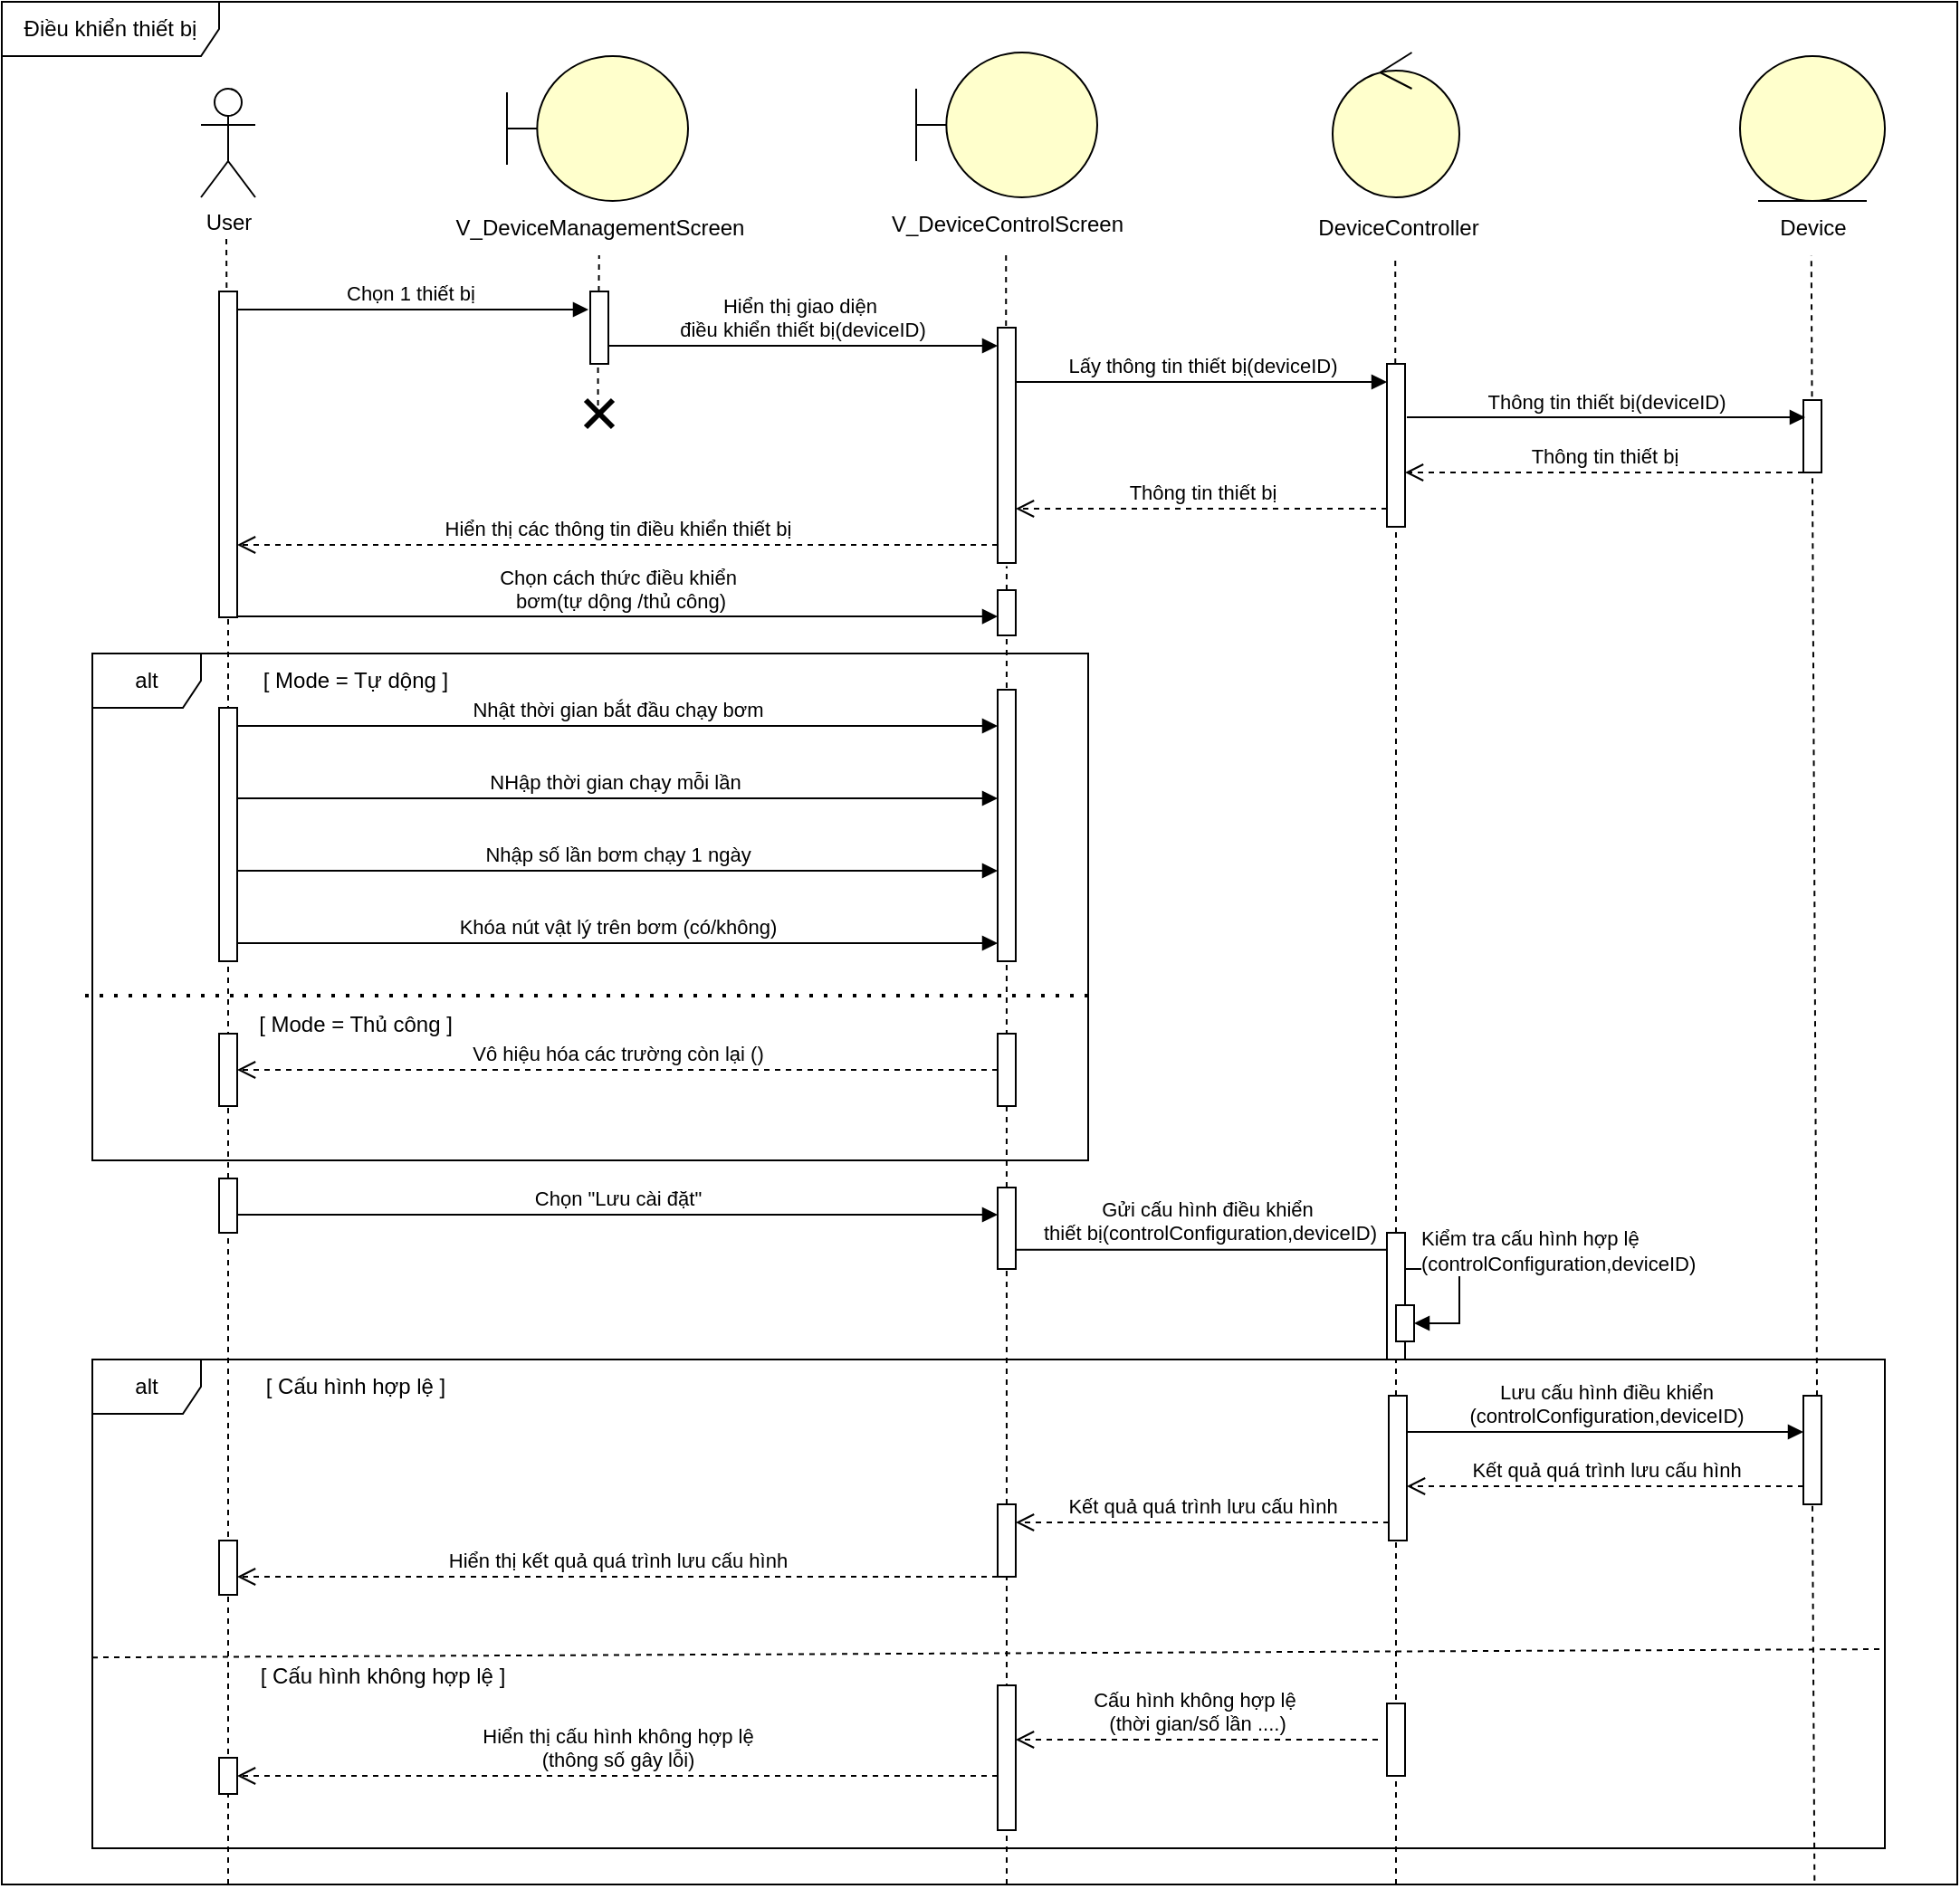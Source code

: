 <mxfile version="27.1.4">
  <diagram name="Trang-1" id="0ey7cY34Twr65fHKZ3Bg">
    <mxGraphModel dx="1144" dy="1249" grid="1" gridSize="10" guides="1" tooltips="1" connect="1" arrows="1" fold="1" page="1" pageScale="1" pageWidth="827" pageHeight="1169" math="0" shadow="0">
      <root>
        <mxCell id="0" />
        <mxCell id="1" parent="0" />
        <object label="User" id="e80AjEiWhiRpZC9epLlp-1">
          <mxCell style="shape=umlActor;verticalLabelPosition=bottom;verticalAlign=top;html=1;outlineConnect=0;" parent="1" vertex="1">
            <mxGeometry x="870" y="338" width="30" height="60" as="geometry" />
          </mxCell>
        </object>
        <mxCell id="e80AjEiWhiRpZC9epLlp-2" value="" style="endArrow=none;dashed=1;html=1;rounded=0;" parent="1" edge="1">
          <mxGeometry width="50" height="50" relative="1" as="geometry">
            <mxPoint x="884.38" y="490.0" as="sourcePoint" />
            <mxPoint x="884" y="420" as="targetPoint" />
          </mxGeometry>
        </mxCell>
        <mxCell id="e80AjEiWhiRpZC9epLlp-3" value="" style="shape=umlBoundary;whiteSpace=wrap;html=1;fillColor=light-dark(#FFFFCC,#FFFFCC);" parent="1" vertex="1">
          <mxGeometry x="1039" y="320" width="100" height="80" as="geometry" />
        </mxCell>
        <mxCell id="e80AjEiWhiRpZC9epLlp-4" value="" style="endArrow=none;dashed=1;html=1;rounded=0;" parent="1" source="e80AjEiWhiRpZC9epLlp-70" edge="1">
          <mxGeometry width="50" height="50" relative="1" as="geometry">
            <mxPoint x="1041" y="760" as="sourcePoint" />
            <mxPoint x="1087" y="430" as="targetPoint" />
          </mxGeometry>
        </mxCell>
        <mxCell id="e80AjEiWhiRpZC9epLlp-5" value="" style="ellipse;shape=umlControl;whiteSpace=wrap;html=1;fillColor=light-dark(#FFFFCC,#FFFFCC);strokeColor=default;" parent="1" vertex="1">
          <mxGeometry x="1495" y="318" width="70" height="80" as="geometry" />
        </mxCell>
        <mxCell id="e80AjEiWhiRpZC9epLlp-6" value="" style="endArrow=none;dashed=1;html=1;rounded=0;entryX=0.497;entryY=1.013;entryDx=0;entryDy=0;entryPerimeter=0;" parent="1" edge="1">
          <mxGeometry width="50" height="50" relative="1" as="geometry">
            <mxPoint x="1314.62" y="498.96" as="sourcePoint" />
            <mxPoint x="1314.62" y="430.0" as="targetPoint" />
          </mxGeometry>
        </mxCell>
        <mxCell id="e80AjEiWhiRpZC9epLlp-7" value="" style="ellipse;shape=umlEntity;whiteSpace=wrap;html=1;fillColor=light-dark(#FFFFCC,#FFFFCC);fontColor=#000000;strokeColor=default;gradientColor=none;" parent="1" vertex="1">
          <mxGeometry x="1720" y="320" width="80" height="80" as="geometry" />
        </mxCell>
        <mxCell id="e80AjEiWhiRpZC9epLlp-9" value="" style="endArrow=none;dashed=1;html=1;rounded=0;entryX=0.5;entryY=1;entryDx=0;entryDy=0;" parent="1" edge="1">
          <mxGeometry width="50" height="50" relative="1" as="geometry">
            <mxPoint x="1529.62" y="520" as="sourcePoint" />
            <mxPoint x="1529.62" y="430" as="targetPoint" />
          </mxGeometry>
        </mxCell>
        <mxCell id="e80AjEiWhiRpZC9epLlp-11" value="" style="endArrow=none;dashed=1;html=1;rounded=0;entryX=0.5;entryY=0.5;entryDx=0;entryDy=0;entryPerimeter=0;" parent="1" target="e80AjEiWhiRpZC9epLlp-12" edge="1">
          <mxGeometry width="50" height="50" relative="1" as="geometry">
            <mxPoint x="885" y="1330" as="sourcePoint" />
            <mxPoint x="885" y="370" as="targetPoint" />
          </mxGeometry>
        </mxCell>
        <mxCell id="e80AjEiWhiRpZC9epLlp-12" value="" style="html=1;points=[[0,0,0,0,5],[0,1,0,0,-5],[1,0,0,0,5],[1,1,0,0,-5]];perimeter=orthogonalPerimeter;outlineConnect=0;targetShapes=umlLifeline;portConstraint=eastwest;newEdgeStyle={&quot;curved&quot;:0,&quot;rounded&quot;:0};" parent="1" vertex="1">
          <mxGeometry x="880" y="450" width="10" height="180" as="geometry" />
        </mxCell>
        <mxCell id="e80AjEiWhiRpZC9epLlp-15" value="Chọn 1 thiết bị&amp;nbsp;" style="html=1;verticalAlign=bottom;endArrow=block;curved=0;rounded=0;" parent="1" edge="1">
          <mxGeometry width="80" relative="1" as="geometry">
            <mxPoint x="890" y="460" as="sourcePoint" />
            <mxPoint x="1084.0" y="460" as="targetPoint" />
          </mxGeometry>
        </mxCell>
        <mxCell id="e80AjEiWhiRpZC9epLlp-16" value="" style="endArrow=none;dashed=1;html=1;rounded=0;entryX=0.497;entryY=1.013;entryDx=0;entryDy=0;entryPerimeter=0;" parent="1" source="e80AjEiWhiRpZC9epLlp-44" target="e80AjEiWhiRpZC9epLlp-17" edge="1">
          <mxGeometry width="50" height="50" relative="1" as="geometry">
            <mxPoint x="1315" y="1120" as="sourcePoint" />
            <mxPoint x="1315" y="401" as="targetPoint" />
          </mxGeometry>
        </mxCell>
        <mxCell id="e80AjEiWhiRpZC9epLlp-17" value="" style="html=1;points=[[0,0,0,0,5],[0,1,0,0,-5],[1,0,0,0,5],[1,1,0,0,-5]];perimeter=orthogonalPerimeter;outlineConnect=0;targetShapes=umlLifeline;portConstraint=eastwest;newEdgeStyle={&quot;curved&quot;:0,&quot;rounded&quot;:0};" parent="1" vertex="1">
          <mxGeometry x="1310" y="470" width="10" height="130" as="geometry" />
        </mxCell>
        <mxCell id="e80AjEiWhiRpZC9epLlp-18" value="Hiển thị giao diện&amp;nbsp;&lt;div&gt;điều khiển thiết bị(deviceID)&lt;/div&gt;" style="html=1;verticalAlign=bottom;endArrow=block;curved=0;rounded=0;" parent="1" target="e80AjEiWhiRpZC9epLlp-17" edge="1">
          <mxGeometry width="80" relative="1" as="geometry">
            <mxPoint x="1094" y="480" as="sourcePoint" />
            <mxPoint x="1174" y="480" as="targetPoint" />
          </mxGeometry>
        </mxCell>
        <mxCell id="e80AjEiWhiRpZC9epLlp-19" value="" style="endArrow=none;dashed=1;html=1;rounded=0;entryX=0.5;entryY=1;entryDx=0;entryDy=0;" parent="1" source="e80AjEiWhiRpZC9epLlp-47" target="e80AjEiWhiRpZC9epLlp-20" edge="1">
          <mxGeometry width="50" height="50" relative="1" as="geometry">
            <mxPoint x="1530" y="1130" as="sourcePoint" />
            <mxPoint x="1530" y="400" as="targetPoint" />
          </mxGeometry>
        </mxCell>
        <mxCell id="e80AjEiWhiRpZC9epLlp-20" value="" style="html=1;points=[[0,0,0,0,5],[0,1,0,0,-5],[1,0,0,0,5],[1,1,0,0,-5]];perimeter=orthogonalPerimeter;outlineConnect=0;targetShapes=umlLifeline;portConstraint=eastwest;newEdgeStyle={&quot;curved&quot;:0,&quot;rounded&quot;:0};" parent="1" vertex="1">
          <mxGeometry x="1525" y="490" width="10" height="90" as="geometry" />
        </mxCell>
        <mxCell id="e80AjEiWhiRpZC9epLlp-21" value="Lấy thông tin thiết bị(deviceID)" style="html=1;verticalAlign=bottom;endArrow=block;curved=0;rounded=0;" parent="1" target="e80AjEiWhiRpZC9epLlp-20" edge="1">
          <mxGeometry width="80" relative="1" as="geometry">
            <mxPoint x="1320" y="500" as="sourcePoint" />
            <mxPoint x="1400" y="500" as="targetPoint" />
          </mxGeometry>
        </mxCell>
        <mxCell id="e80AjEiWhiRpZC9epLlp-26" value="Thông tin thiết bị" style="html=1;verticalAlign=bottom;endArrow=open;dashed=1;endSize=8;curved=0;rounded=0;" parent="1" target="e80AjEiWhiRpZC9epLlp-20" edge="1">
          <mxGeometry relative="1" as="geometry">
            <mxPoint x="1755" y="550" as="sourcePoint" />
            <mxPoint x="1550" y="550" as="targetPoint" />
          </mxGeometry>
        </mxCell>
        <mxCell id="e80AjEiWhiRpZC9epLlp-27" value="Hiển thị các thông tin điều khiển thiết bị" style="html=1;verticalAlign=bottom;endArrow=open;dashed=1;endSize=8;curved=0;rounded=0;" parent="1" target="e80AjEiWhiRpZC9epLlp-12" edge="1">
          <mxGeometry relative="1" as="geometry">
            <mxPoint x="1310" y="590" as="sourcePoint" />
            <mxPoint x="1230" y="590" as="targetPoint" />
          </mxGeometry>
        </mxCell>
        <mxCell id="e80AjEiWhiRpZC9epLlp-28" value="Chọn cách thức điều khiển&lt;div&gt;&amp;nbsp;bơm(tự dộng /thủ công)&lt;/div&gt;" style="html=1;verticalAlign=bottom;endArrow=block;curved=0;rounded=0;" parent="1" edge="1" target="qWOXVFC8LpGLTpFw1qb5-8">
          <mxGeometry width="80" relative="1" as="geometry">
            <mxPoint x="890" y="629.52" as="sourcePoint" />
            <mxPoint x="1084" y="629.52" as="targetPoint" />
          </mxGeometry>
        </mxCell>
        <mxCell id="e80AjEiWhiRpZC9epLlp-32" value="alt" style="shape=umlFrame;whiteSpace=wrap;html=1;pointerEvents=0;" parent="1" vertex="1">
          <mxGeometry x="810" y="650" width="550" height="280" as="geometry" />
        </mxCell>
        <mxCell id="e80AjEiWhiRpZC9epLlp-33" value="[ Mode = Tự dộng ]" style="text;html=1;align=center;verticalAlign=middle;resizable=0;points=[];autosize=1;strokeColor=none;fillColor=none;" parent="1" vertex="1">
          <mxGeometry x="890" y="650" width="130" height="30" as="geometry" />
        </mxCell>
        <mxCell id="e80AjEiWhiRpZC9epLlp-34" value="Nhật thời gian bắt đầu chạy bơm" style="html=1;verticalAlign=bottom;endArrow=block;curved=0;rounded=0;" parent="1" target="qWOXVFC8LpGLTpFw1qb5-9" edge="1">
          <mxGeometry width="80" relative="1" as="geometry">
            <mxPoint x="890" y="690" as="sourcePoint" />
            <mxPoint x="1040" y="690" as="targetPoint" />
          </mxGeometry>
        </mxCell>
        <mxCell id="e80AjEiWhiRpZC9epLlp-35" value="NHập thời gian chạy mỗi lần&amp;nbsp;" style="html=1;verticalAlign=bottom;endArrow=block;curved=0;rounded=0;" parent="1" target="qWOXVFC8LpGLTpFw1qb5-9" edge="1">
          <mxGeometry width="80" relative="1" as="geometry">
            <mxPoint x="890" y="730" as="sourcePoint" />
            <mxPoint x="970" y="730" as="targetPoint" />
          </mxGeometry>
        </mxCell>
        <mxCell id="e80AjEiWhiRpZC9epLlp-36" value="Nhập số lần bơm chạy 1 ngày" style="html=1;verticalAlign=bottom;endArrow=block;curved=0;rounded=0;" parent="1" target="qWOXVFC8LpGLTpFw1qb5-9" edge="1">
          <mxGeometry width="80" relative="1" as="geometry">
            <mxPoint x="890" y="770" as="sourcePoint" />
            <mxPoint x="930" y="770" as="targetPoint" />
          </mxGeometry>
        </mxCell>
        <mxCell id="e80AjEiWhiRpZC9epLlp-37" value="Khóa nút vật lý trên bơm (có/không)" style="html=1;verticalAlign=bottom;endArrow=block;curved=0;rounded=0;" parent="1" target="qWOXVFC8LpGLTpFw1qb5-9" edge="1">
          <mxGeometry width="80" relative="1" as="geometry">
            <mxPoint x="890" y="810" as="sourcePoint" />
            <mxPoint x="970" y="810" as="targetPoint" />
          </mxGeometry>
        </mxCell>
        <mxCell id="e80AjEiWhiRpZC9epLlp-38" value="" style="endArrow=none;dashed=1;html=1;dashPattern=1 3;strokeWidth=2;rounded=0;" parent="1" edge="1">
          <mxGeometry width="50" height="50" relative="1" as="geometry">
            <mxPoint x="806" y="839" as="sourcePoint" />
            <mxPoint x="1361" y="839" as="targetPoint" />
          </mxGeometry>
        </mxCell>
        <mxCell id="e80AjEiWhiRpZC9epLlp-39" value="[ Mode = Thủ công ]" style="text;html=1;align=center;verticalAlign=middle;resizable=0;points=[];autosize=1;strokeColor=none;fillColor=none;" parent="1" vertex="1">
          <mxGeometry x="890" y="840" width="130" height="30" as="geometry" />
        </mxCell>
        <mxCell id="e80AjEiWhiRpZC9epLlp-40" value="Vô hiệu hóa các trường còn lại ()" style="html=1;verticalAlign=bottom;endArrow=open;dashed=1;endSize=8;curved=0;rounded=0;" parent="1" edge="1" target="qWOXVFC8LpGLTpFw1qb5-15">
          <mxGeometry relative="1" as="geometry">
            <mxPoint x="1310" y="880" as="sourcePoint" />
            <mxPoint x="1120" y="880.0" as="targetPoint" />
          </mxGeometry>
        </mxCell>
        <mxCell id="e80AjEiWhiRpZC9epLlp-41" value="Chọn &quot;Lưu cài đặt&quot;" style="html=1;verticalAlign=bottom;endArrow=block;curved=0;rounded=0;" parent="1" edge="1">
          <mxGeometry width="80" relative="1" as="geometry">
            <mxPoint x="888.5" y="960" as="sourcePoint" />
            <mxPoint x="1310" y="960.0" as="targetPoint" />
          </mxGeometry>
        </mxCell>
        <mxCell id="e80AjEiWhiRpZC9epLlp-42" value="Gửi cấu hình điều khiển&amp;nbsp;&lt;div&gt;thiết bị(controlConfiguration,deviceID)&lt;/div&gt;" style="html=1;verticalAlign=bottom;endArrow=block;curved=0;rounded=0;" parent="1" edge="1">
          <mxGeometry width="80" relative="1" as="geometry">
            <mxPoint x="1319" y="979.33" as="sourcePoint" />
            <mxPoint x="1535" y="979.33" as="targetPoint" />
          </mxGeometry>
        </mxCell>
        <mxCell id="e80AjEiWhiRpZC9epLlp-43" value="" style="endArrow=none;dashed=1;html=1;rounded=0;entryX=0.497;entryY=1.013;entryDx=0;entryDy=0;entryPerimeter=0;" parent="1" target="e80AjEiWhiRpZC9epLlp-44" edge="1">
          <mxGeometry width="50" height="50" relative="1" as="geometry">
            <mxPoint x="1315" y="1330" as="sourcePoint" />
            <mxPoint x="1315" y="612" as="targetPoint" />
          </mxGeometry>
        </mxCell>
        <mxCell id="e80AjEiWhiRpZC9epLlp-44" value="" style="html=1;points=[[0,0,0,0,5],[0,1,0,0,-5],[1,0,0,0,5],[1,1,0,0,-5]];perimeter=orthogonalPerimeter;outlineConnect=0;targetShapes=umlLifeline;portConstraint=eastwest;newEdgeStyle={&quot;curved&quot;:0,&quot;rounded&quot;:0};" parent="1" vertex="1">
          <mxGeometry x="1310" y="945" width="10" height="45" as="geometry" />
        </mxCell>
        <mxCell id="e80AjEiWhiRpZC9epLlp-46" value="" style="endArrow=none;dashed=1;html=1;rounded=0;entryX=0.5;entryY=1;entryDx=0;entryDy=0;" parent="1" target="e80AjEiWhiRpZC9epLlp-47" edge="1">
          <mxGeometry width="50" height="50" relative="1" as="geometry">
            <mxPoint x="1530" y="1330" as="sourcePoint" />
            <mxPoint x="1530" y="590" as="targetPoint" />
          </mxGeometry>
        </mxCell>
        <mxCell id="e80AjEiWhiRpZC9epLlp-47" value="" style="html=1;points=[[0,0,0,0,5],[0,1,0,0,-5],[1,0,0,0,5],[1,1,0,0,-5]];perimeter=orthogonalPerimeter;outlineConnect=0;targetShapes=umlLifeline;portConstraint=eastwest;newEdgeStyle={&quot;curved&quot;:0,&quot;rounded&quot;:0};" parent="1" vertex="1">
          <mxGeometry x="1525" y="970" width="10" height="70" as="geometry" />
        </mxCell>
        <mxCell id="e80AjEiWhiRpZC9epLlp-48" value="alt" style="shape=umlFrame;whiteSpace=wrap;html=1;pointerEvents=0;" parent="1" vertex="1">
          <mxGeometry x="810" y="1040" width="990" height="270" as="geometry" />
        </mxCell>
        <mxCell id="e80AjEiWhiRpZC9epLlp-54" value="Lưu cấu hình điều khiển&lt;div&gt;(controlConfiguration,deviceID)&lt;/div&gt;" style="html=1;verticalAlign=bottom;endArrow=block;curved=0;rounded=0;" parent="1" target="qWOXVFC8LpGLTpFw1qb5-22" edge="1">
          <mxGeometry width="80" relative="1" as="geometry">
            <mxPoint x="1536" y="1080" as="sourcePoint" />
            <mxPoint x="1736" y="1080" as="targetPoint" />
          </mxGeometry>
        </mxCell>
        <mxCell id="e80AjEiWhiRpZC9epLlp-61" value="" style="endArrow=none;dashed=1;html=1;rounded=0;exitX=0.001;exitY=0.663;exitDx=0;exitDy=0;exitPerimeter=0;entryX=1;entryY=0.646;entryDx=0;entryDy=0;entryPerimeter=0;" parent="1" edge="1">
          <mxGeometry width="50" height="50" relative="1" as="geometry">
            <mxPoint x="810" y="1204.59" as="sourcePoint" />
            <mxPoint x="1799.01" y="1200" as="targetPoint" />
          </mxGeometry>
        </mxCell>
        <mxCell id="e80AjEiWhiRpZC9epLlp-68" value="Device" style="text;html=1;align=center;verticalAlign=middle;resizable=0;points=[];autosize=1;strokeColor=none;fillColor=none;" parent="1" vertex="1">
          <mxGeometry x="1730" y="400" width="60" height="30" as="geometry" />
        </mxCell>
        <mxCell id="e80AjEiWhiRpZC9epLlp-69" value="" style="endArrow=none;dashed=1;html=1;rounded=0;exitX=0.452;exitY=0.6;exitDx=0;exitDy=0;exitPerimeter=0;" parent="1" source="qWOXVFC8LpGLTpFw1qb5-11" target="e80AjEiWhiRpZC9epLlp-70" edge="1">
          <mxGeometry width="50" height="50" relative="1" as="geometry">
            <mxPoint x="1089.949" y="450" as="sourcePoint" />
            <mxPoint x="1087" y="430" as="targetPoint" />
          </mxGeometry>
        </mxCell>
        <mxCell id="e80AjEiWhiRpZC9epLlp-70" value="V_DeviceManagementScreen" style="text;html=1;align=center;verticalAlign=middle;resizable=0;points=[];autosize=1;strokeColor=none;fillColor=none;" parent="1" vertex="1">
          <mxGeometry x="1000" y="400" width="180" height="30" as="geometry" />
        </mxCell>
        <mxCell id="e80AjEiWhiRpZC9epLlp-71" value="DeviceController" style="text;html=1;align=center;verticalAlign=middle;resizable=0;points=[];autosize=1;strokeColor=none;fillColor=none;" parent="1" vertex="1">
          <mxGeometry x="1476" y="400" width="110" height="30" as="geometry" />
        </mxCell>
        <mxCell id="e80AjEiWhiRpZC9epLlp-74" value="Điều khiển thiết bị" style="shape=umlFrame;whiteSpace=wrap;html=1;pointerEvents=0;width=120;height=30;" parent="1" vertex="1">
          <mxGeometry x="760" y="290" width="1080" height="1040" as="geometry" />
        </mxCell>
        <mxCell id="qWOXVFC8LpGLTpFw1qb5-2" value="" style="shape=umlBoundary;whiteSpace=wrap;html=1;fillColor=light-dark(#FFFFCC,#FFFFCC);" vertex="1" parent="1">
          <mxGeometry x="1265" y="318" width="100" height="80" as="geometry" />
        </mxCell>
        <mxCell id="qWOXVFC8LpGLTpFw1qb5-3" value="V_DeviceControlScreen" style="text;html=1;align=center;verticalAlign=middle;resizable=0;points=[];autosize=1;strokeColor=none;fillColor=none;" vertex="1" parent="1">
          <mxGeometry x="1240" y="398" width="150" height="30" as="geometry" />
        </mxCell>
        <mxCell id="qWOXVFC8LpGLTpFw1qb5-4" value="" style="endArrow=none;dashed=1;html=1;rounded=0;entryX=0.5;entryY=1;entryDx=0;entryDy=0;exitX=0.782;exitY=1.001;exitDx=0;exitDy=0;exitPerimeter=0;" edge="1" parent="1" source="qWOXVFC8LpGLTpFw1qb5-22">
          <mxGeometry width="50" height="50" relative="1" as="geometry">
            <mxPoint x="1759.38" y="520" as="sourcePoint" />
            <mxPoint x="1759.38" y="430" as="targetPoint" />
          </mxGeometry>
        </mxCell>
        <mxCell id="qWOXVFC8LpGLTpFw1qb5-5" value="" style="html=1;points=[[0,0,0,0,5],[0,1,0,0,-5],[1,0,0,0,5],[1,1,0,0,-5]];perimeter=orthogonalPerimeter;outlineConnect=0;targetShapes=umlLifeline;portConstraint=eastwest;newEdgeStyle={&quot;curved&quot;:0,&quot;rounded&quot;:0};" vertex="1" parent="1">
          <mxGeometry x="1755" y="510" width="10" height="40" as="geometry" />
        </mxCell>
        <mxCell id="qWOXVFC8LpGLTpFw1qb5-6" value="Thông tin thiết bị(deviceID)" style="html=1;verticalAlign=bottom;endArrow=block;curved=0;rounded=0;" edge="1" parent="1">
          <mxGeometry width="80" relative="1" as="geometry">
            <mxPoint x="1536" y="519.5" as="sourcePoint" />
            <mxPoint x="1756" y="519.5" as="targetPoint" />
            <mxPoint as="offset" />
          </mxGeometry>
        </mxCell>
        <mxCell id="qWOXVFC8LpGLTpFw1qb5-7" value="Thông tin thiết bị" style="html=1;verticalAlign=bottom;endArrow=open;dashed=1;endSize=8;curved=0;rounded=0;" edge="1" parent="1" target="e80AjEiWhiRpZC9epLlp-17">
          <mxGeometry relative="1" as="geometry">
            <mxPoint x="1525" y="570" as="sourcePoint" />
            <mxPoint x="1445" y="570" as="targetPoint" />
          </mxGeometry>
        </mxCell>
        <mxCell id="qWOXVFC8LpGLTpFw1qb5-8" value="" style="html=1;points=[[0,0,0,0,5],[0,1,0,0,-5],[1,0,0,0,5],[1,1,0,0,-5]];perimeter=orthogonalPerimeter;outlineConnect=0;targetShapes=umlLifeline;portConstraint=eastwest;newEdgeStyle={&quot;curved&quot;:0,&quot;rounded&quot;:0};" vertex="1" parent="1">
          <mxGeometry x="1310" y="615" width="10" height="25" as="geometry" />
        </mxCell>
        <mxCell id="qWOXVFC8LpGLTpFw1qb5-9" value="" style="html=1;points=[[0,0,0,0,5],[0,1,0,0,-5],[1,0,0,0,5],[1,1,0,0,-5]];perimeter=orthogonalPerimeter;outlineConnect=0;targetShapes=umlLifeline;portConstraint=eastwest;newEdgeStyle={&quot;curved&quot;:0,&quot;rounded&quot;:0};" vertex="1" parent="1">
          <mxGeometry x="1310" y="670" width="10" height="150" as="geometry" />
        </mxCell>
        <mxCell id="qWOXVFC8LpGLTpFw1qb5-10" value="" style="shape=umlDestroy;whiteSpace=wrap;html=1;strokeWidth=3;targetShapes=umlLifeline;" vertex="1" parent="1">
          <mxGeometry x="1082.5" y="510" width="15" height="15" as="geometry" />
        </mxCell>
        <mxCell id="qWOXVFC8LpGLTpFw1qb5-12" value="" style="endArrow=none;dashed=1;html=1;rounded=0;exitX=0.452;exitY=0.6;exitDx=0;exitDy=0;exitPerimeter=0;" edge="1" parent="1" source="qWOXVFC8LpGLTpFw1qb5-10" target="qWOXVFC8LpGLTpFw1qb5-11">
          <mxGeometry width="50" height="50" relative="1" as="geometry">
            <mxPoint x="1089" y="519" as="sourcePoint" />
            <mxPoint x="1090" y="430" as="targetPoint" />
          </mxGeometry>
        </mxCell>
        <mxCell id="qWOXVFC8LpGLTpFw1qb5-11" value="" style="html=1;points=[[0,0,0,0,5],[0,1,0,0,-5],[1,0,0,0,5],[1,1,0,0,-5]];perimeter=orthogonalPerimeter;outlineConnect=0;targetShapes=umlLifeline;portConstraint=eastwest;newEdgeStyle={&quot;curved&quot;:0,&quot;rounded&quot;:0};" vertex="1" parent="1">
          <mxGeometry x="1085" y="450" width="10" height="40" as="geometry" />
        </mxCell>
        <mxCell id="qWOXVFC8LpGLTpFw1qb5-13" value="" style="html=1;points=[[0,0,0,0,5],[0,1,0,0,-5],[1,0,0,0,5],[1,1,0,0,-5]];perimeter=orthogonalPerimeter;outlineConnect=0;targetShapes=umlLifeline;portConstraint=eastwest;newEdgeStyle={&quot;curved&quot;:0,&quot;rounded&quot;:0};" vertex="1" parent="1">
          <mxGeometry x="880" y="680" width="10" height="140" as="geometry" />
        </mxCell>
        <mxCell id="qWOXVFC8LpGLTpFw1qb5-14" value="" style="html=1;points=[[0,0,0,0,5],[0,1,0,0,-5],[1,0,0,0,5],[1,1,0,0,-5]];perimeter=orthogonalPerimeter;outlineConnect=0;targetShapes=umlLifeline;portConstraint=eastwest;newEdgeStyle={&quot;curved&quot;:0,&quot;rounded&quot;:0};" vertex="1" parent="1">
          <mxGeometry x="1310" y="860" width="10" height="40" as="geometry" />
        </mxCell>
        <mxCell id="qWOXVFC8LpGLTpFw1qb5-15" value="" style="html=1;points=[[0,0,0,0,5],[0,1,0,0,-5],[1,0,0,0,5],[1,1,0,0,-5]];perimeter=orthogonalPerimeter;outlineConnect=0;targetShapes=umlLifeline;portConstraint=eastwest;newEdgeStyle={&quot;curved&quot;:0,&quot;rounded&quot;:0};" vertex="1" parent="1">
          <mxGeometry x="880" y="860" width="10" height="40" as="geometry" />
        </mxCell>
        <mxCell id="qWOXVFC8LpGLTpFw1qb5-16" value="" style="html=1;points=[[0,0,0,0,5],[0,1,0,0,-5],[1,0,0,0,5],[1,1,0,0,-5]];perimeter=orthogonalPerimeter;outlineConnect=0;targetShapes=umlLifeline;portConstraint=eastwest;newEdgeStyle={&quot;curved&quot;:0,&quot;rounded&quot;:0};" vertex="1" parent="1">
          <mxGeometry x="880" y="940" width="10" height="30" as="geometry" />
        </mxCell>
        <mxCell id="qWOXVFC8LpGLTpFw1qb5-17" value="" style="html=1;points=[[0,0,0,0,5],[0,1,0,0,-5],[1,0,0,0,5],[1,1,0,0,-5]];perimeter=orthogonalPerimeter;outlineConnect=0;targetShapes=umlLifeline;portConstraint=eastwest;newEdgeStyle={&quot;curved&quot;:0,&quot;rounded&quot;:0};" vertex="1" parent="1">
          <mxGeometry x="1530" y="1010" width="10" height="20" as="geometry" />
        </mxCell>
        <mxCell id="qWOXVFC8LpGLTpFw1qb5-18" value="Kiểm tra cấu hình hợp lệ&lt;div&gt;(controlConfiguration,deviceID)&lt;/div&gt;" style="html=1;align=left;spacingLeft=2;endArrow=block;rounded=0;edgeStyle=orthogonalEdgeStyle;curved=0;rounded=0;" edge="1" target="qWOXVFC8LpGLTpFw1qb5-17" parent="1">
          <mxGeometry x="-0.883" y="10" relative="1" as="geometry">
            <mxPoint x="1535" y="990" as="sourcePoint" />
            <Array as="points">
              <mxPoint x="1565" y="1020" />
            </Array>
            <mxPoint as="offset" />
          </mxGeometry>
        </mxCell>
        <mxCell id="qWOXVFC8LpGLTpFw1qb5-19" value="[ Cấu hình hợp lệ ]" style="text;html=1;align=center;verticalAlign=middle;resizable=0;points=[];autosize=1;strokeColor=none;fillColor=none;" vertex="1" parent="1">
          <mxGeometry x="895" y="1040" width="120" height="30" as="geometry" />
        </mxCell>
        <mxCell id="qWOXVFC8LpGLTpFw1qb5-20" value="" style="html=1;points=[[0,0,0,0,5],[0,1,0,0,-5],[1,0,0,0,5],[1,1,0,0,-5]];perimeter=orthogonalPerimeter;outlineConnect=0;targetShapes=umlLifeline;portConstraint=eastwest;newEdgeStyle={&quot;curved&quot;:0,&quot;rounded&quot;:0};" vertex="1" parent="1">
          <mxGeometry x="1526" y="1060" width="10" height="80" as="geometry" />
        </mxCell>
        <mxCell id="qWOXVFC8LpGLTpFw1qb5-21" value="" style="endArrow=none;dashed=1;html=1;rounded=0;entryX=0.5;entryY=1;entryDx=0;entryDy=0;exitX=0.927;exitY=0.998;exitDx=0;exitDy=0;exitPerimeter=0;" edge="1" parent="1" source="e80AjEiWhiRpZC9epLlp-74" target="qWOXVFC8LpGLTpFw1qb5-22">
          <mxGeometry width="50" height="50" relative="1" as="geometry">
            <mxPoint x="1761" y="1331" as="sourcePoint" />
            <mxPoint x="1759.38" y="430" as="targetPoint" />
          </mxGeometry>
        </mxCell>
        <mxCell id="qWOXVFC8LpGLTpFw1qb5-22" value="" style="html=1;points=[[0,0,0,0,5],[0,1,0,0,-5],[1,0,0,0,5],[1,1,0,0,-5]];perimeter=orthogonalPerimeter;outlineConnect=0;targetShapes=umlLifeline;portConstraint=eastwest;newEdgeStyle={&quot;curved&quot;:0,&quot;rounded&quot;:0};" vertex="1" parent="1">
          <mxGeometry x="1755" y="1060" width="10" height="60" as="geometry" />
        </mxCell>
        <mxCell id="qWOXVFC8LpGLTpFw1qb5-24" value="Kết quả quá trình lưu cấu hình" style="html=1;verticalAlign=bottom;endArrow=open;dashed=1;endSize=8;curved=0;rounded=0;" edge="1" parent="1" target="qWOXVFC8LpGLTpFw1qb5-20">
          <mxGeometry relative="1" as="geometry">
            <mxPoint x="1755" y="1110" as="sourcePoint" />
            <mxPoint x="1675" y="1110" as="targetPoint" />
          </mxGeometry>
        </mxCell>
        <mxCell id="qWOXVFC8LpGLTpFw1qb5-25" value="" style="html=1;points=[[0,0,0,0,5],[0,1,0,0,-5],[1,0,0,0,5],[1,1,0,0,-5]];perimeter=orthogonalPerimeter;outlineConnect=0;targetShapes=umlLifeline;portConstraint=eastwest;newEdgeStyle={&quot;curved&quot;:0,&quot;rounded&quot;:0};" vertex="1" parent="1">
          <mxGeometry x="1310" y="1120" width="10" height="40" as="geometry" />
        </mxCell>
        <mxCell id="qWOXVFC8LpGLTpFw1qb5-26" value="" style="html=1;points=[[0,0,0,0,5],[0,1,0,0,-5],[1,0,0,0,5],[1,1,0,0,-5]];perimeter=orthogonalPerimeter;outlineConnect=0;targetShapes=umlLifeline;portConstraint=eastwest;newEdgeStyle={&quot;curved&quot;:0,&quot;rounded&quot;:0};" vertex="1" parent="1">
          <mxGeometry x="880" y="1140" width="10" height="30" as="geometry" />
        </mxCell>
        <mxCell id="qWOXVFC8LpGLTpFw1qb5-27" value="Kết quả quá trình lưu cấu hình" style="html=1;verticalAlign=bottom;endArrow=open;dashed=1;endSize=8;curved=0;rounded=0;" edge="1" parent="1" target="qWOXVFC8LpGLTpFw1qb5-25">
          <mxGeometry relative="1" as="geometry">
            <mxPoint x="1526" y="1130" as="sourcePoint" />
            <mxPoint x="1446" y="1130" as="targetPoint" />
          </mxGeometry>
        </mxCell>
        <mxCell id="qWOXVFC8LpGLTpFw1qb5-28" value="Hiển thị kết quả quá trình lưu cấu hình" style="html=1;verticalAlign=bottom;endArrow=open;dashed=1;endSize=8;curved=0;rounded=0;" edge="1" parent="1" target="qWOXVFC8LpGLTpFw1qb5-26">
          <mxGeometry relative="1" as="geometry">
            <mxPoint x="1310" y="1160" as="sourcePoint" />
            <mxPoint x="1230" y="1160" as="targetPoint" />
          </mxGeometry>
        </mxCell>
        <mxCell id="qWOXVFC8LpGLTpFw1qb5-29" value="[ Cấu hình không hợp lệ ]" style="text;html=1;align=center;verticalAlign=middle;resizable=0;points=[];autosize=1;strokeColor=none;fillColor=none;" vertex="1" parent="1">
          <mxGeometry x="890" y="1200" width="160" height="30" as="geometry" />
        </mxCell>
        <mxCell id="qWOXVFC8LpGLTpFw1qb5-30" value="" style="html=1;points=[[0,0,0,0,5],[0,1,0,0,-5],[1,0,0,0,5],[1,1,0,0,-5]];perimeter=orthogonalPerimeter;outlineConnect=0;targetShapes=umlLifeline;portConstraint=eastwest;newEdgeStyle={&quot;curved&quot;:0,&quot;rounded&quot;:0};" vertex="1" parent="1">
          <mxGeometry x="1525" y="1230" width="10" height="40" as="geometry" />
        </mxCell>
        <mxCell id="qWOXVFC8LpGLTpFw1qb5-31" value="" style="html=1;points=[[0,0,0,0,5],[0,1,0,0,-5],[1,0,0,0,5],[1,1,0,0,-5]];perimeter=orthogonalPerimeter;outlineConnect=0;targetShapes=umlLifeline;portConstraint=eastwest;newEdgeStyle={&quot;curved&quot;:0,&quot;rounded&quot;:0};" vertex="1" parent="1">
          <mxGeometry x="1310" y="1220" width="10" height="80" as="geometry" />
        </mxCell>
        <mxCell id="qWOXVFC8LpGLTpFw1qb5-32" value="" style="html=1;points=[[0,0,0,0,5],[0,1,0,0,-5],[1,0,0,0,5],[1,1,0,0,-5]];perimeter=orthogonalPerimeter;outlineConnect=0;targetShapes=umlLifeline;portConstraint=eastwest;newEdgeStyle={&quot;curved&quot;:0,&quot;rounded&quot;:0};" vertex="1" parent="1">
          <mxGeometry x="880" y="1260" width="10" height="20" as="geometry" />
        </mxCell>
        <mxCell id="qWOXVFC8LpGLTpFw1qb5-33" value="Cấu hình không hợp lệ&amp;nbsp;&lt;div&gt;(thời gian/số lần ....)&lt;/div&gt;" style="html=1;verticalAlign=bottom;endArrow=open;dashed=1;endSize=8;curved=0;rounded=0;" edge="1" parent="1" target="qWOXVFC8LpGLTpFw1qb5-31">
          <mxGeometry relative="1" as="geometry">
            <mxPoint x="1520" y="1250" as="sourcePoint" />
            <mxPoint x="1440" y="1250" as="targetPoint" />
          </mxGeometry>
        </mxCell>
        <mxCell id="qWOXVFC8LpGLTpFw1qb5-34" value="Hiển thị cấu hình không hợp lệ&lt;br&gt;(thông số gây lỗi)" style="html=1;verticalAlign=bottom;endArrow=open;dashed=1;endSize=8;curved=0;rounded=0;" edge="1" parent="1">
          <mxGeometry relative="1" as="geometry">
            <mxPoint x="1310" y="1270" as="sourcePoint" />
            <mxPoint x="890" y="1270" as="targetPoint" />
          </mxGeometry>
        </mxCell>
      </root>
    </mxGraphModel>
  </diagram>
</mxfile>
